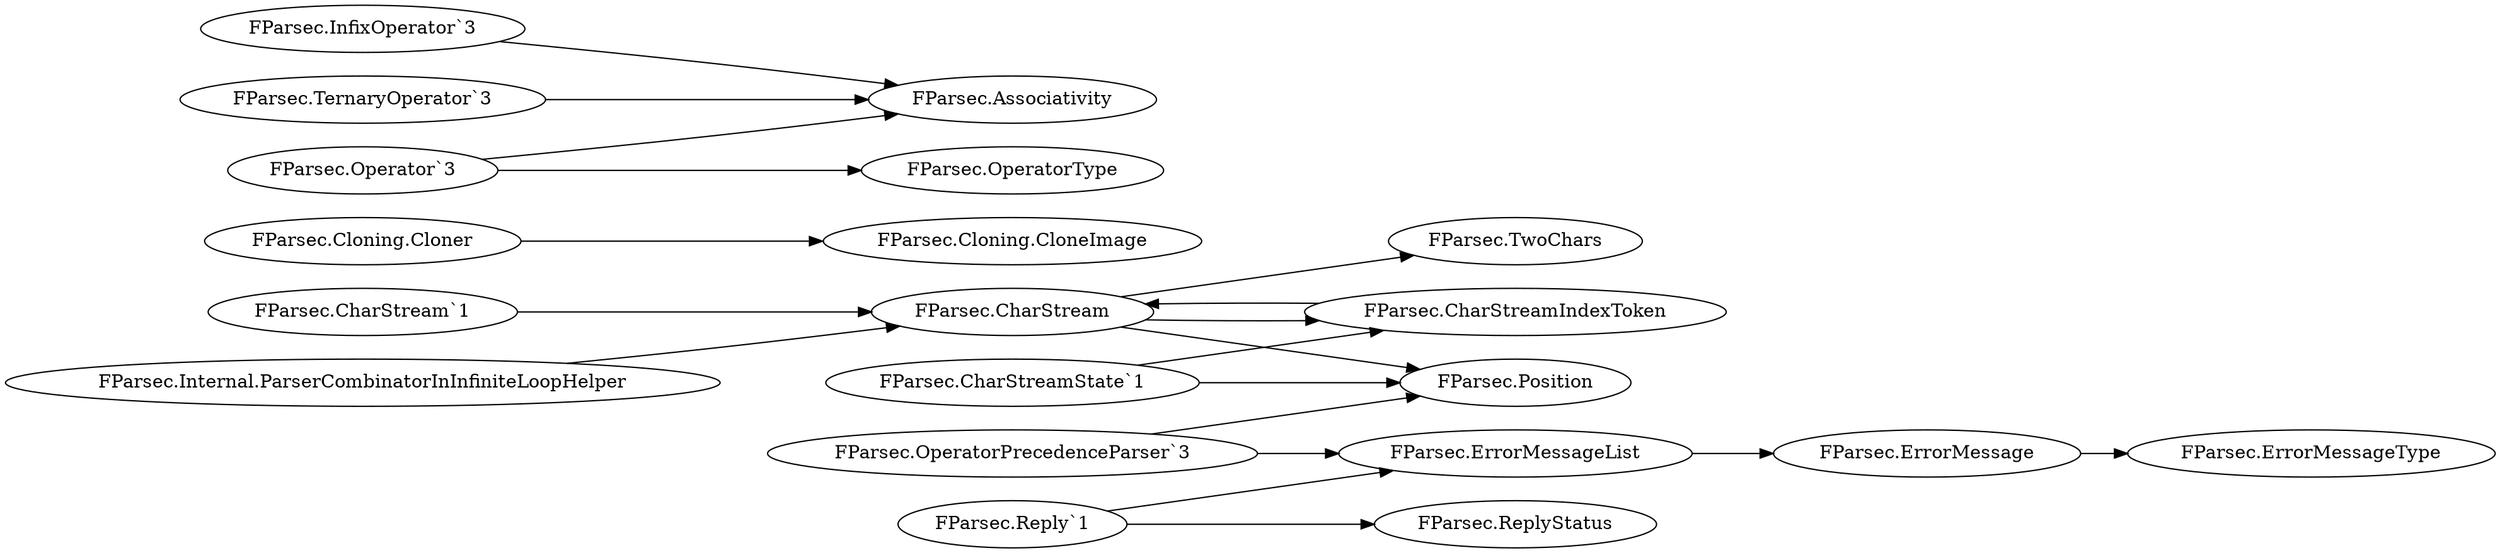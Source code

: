 digraph G {
    page="40,60"; 
    ratio=auto;
    rankdir=LR;
    fontsize=10;
   "FParsec.CharStream" -> { rank=none; "FParsec.CharStreamIndexToken"; "FParsec.Position"; "FParsec.TwoChars" }
   "FParsec.CharStreamIndexToken" -> { rank=none; "FParsec.CharStream" }
   "FParsec.CharStreamState`1" -> { rank=none; "FParsec.CharStreamIndexToken"; "FParsec.Position" }
   "FParsec.CharStream`1" -> { rank=none; "FParsec.CharStream" }
   "FParsec.Cloning.Cloner" -> { rank=none; "FParsec.Cloning.CloneImage" }
   "FParsec.ErrorMessage" -> { rank=none; "FParsec.ErrorMessageType" }
   "FParsec.ErrorMessageList" -> { rank=none; "FParsec.ErrorMessage" }
   "FParsec.InfixOperator`3" -> { rank=none; "FParsec.Associativity" }
   "FParsec.Internal.ParserCombinatorInInfiniteLoopHelper" -> { rank=none; "FParsec.CharStream" }
   "FParsec.OperatorPrecedenceParser`3" -> { rank=none; "FParsec.ErrorMessageList"; "FParsec.Position" }
   "FParsec.Operator`3" -> { rank=none; "FParsec.Associativity"; "FParsec.OperatorType" }
   "FParsec.Reply`1" -> { rank=none; "FParsec.ErrorMessageList"; "FParsec.ReplyStatus" }
   "FParsec.TernaryOperator`3" -> { rank=none; "FParsec.Associativity" }
   }

